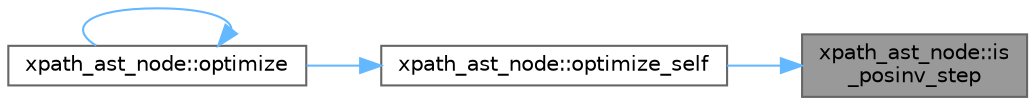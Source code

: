 digraph "xpath_ast_node::is_posinv_step"
{
 // INTERACTIVE_SVG=YES
 // LATEX_PDF_SIZE
  bgcolor="transparent";
  edge [fontname=Helvetica,fontsize=10,labelfontname=Helvetica,labelfontsize=10];
  node [fontname=Helvetica,fontsize=10,shape=box,height=0.2,width=0.4];
  rankdir="RL";
  Node1 [id="Node000001",label="xpath_ast_node::is\l_posinv_step",height=0.2,width=0.4,color="gray40", fillcolor="grey60", style="filled", fontcolor="black",tooltip=" "];
  Node1 -> Node2 [id="edge1_Node000001_Node000002",dir="back",color="steelblue1",style="solid",tooltip=" "];
  Node2 [id="Node000002",label="xpath_ast_node::optimize_self",height=0.2,width=0.4,color="grey40", fillcolor="white", style="filled",URL="$d3/dc5/classxpath__ast__node.html#a3eb089927cabd867a3a9d1b723aece0d",tooltip=" "];
  Node2 -> Node3 [id="edge2_Node000002_Node000003",dir="back",color="steelblue1",style="solid",tooltip=" "];
  Node3 [id="Node000003",label="xpath_ast_node::optimize",height=0.2,width=0.4,color="grey40", fillcolor="white", style="filled",URL="$d3/dc5/classxpath__ast__node.html#a950534fc7de08fe40d897ebea84c1d6d",tooltip=" "];
  Node3 -> Node3 [id="edge3_Node000003_Node000003",dir="back",color="steelblue1",style="solid",tooltip=" "];
}
